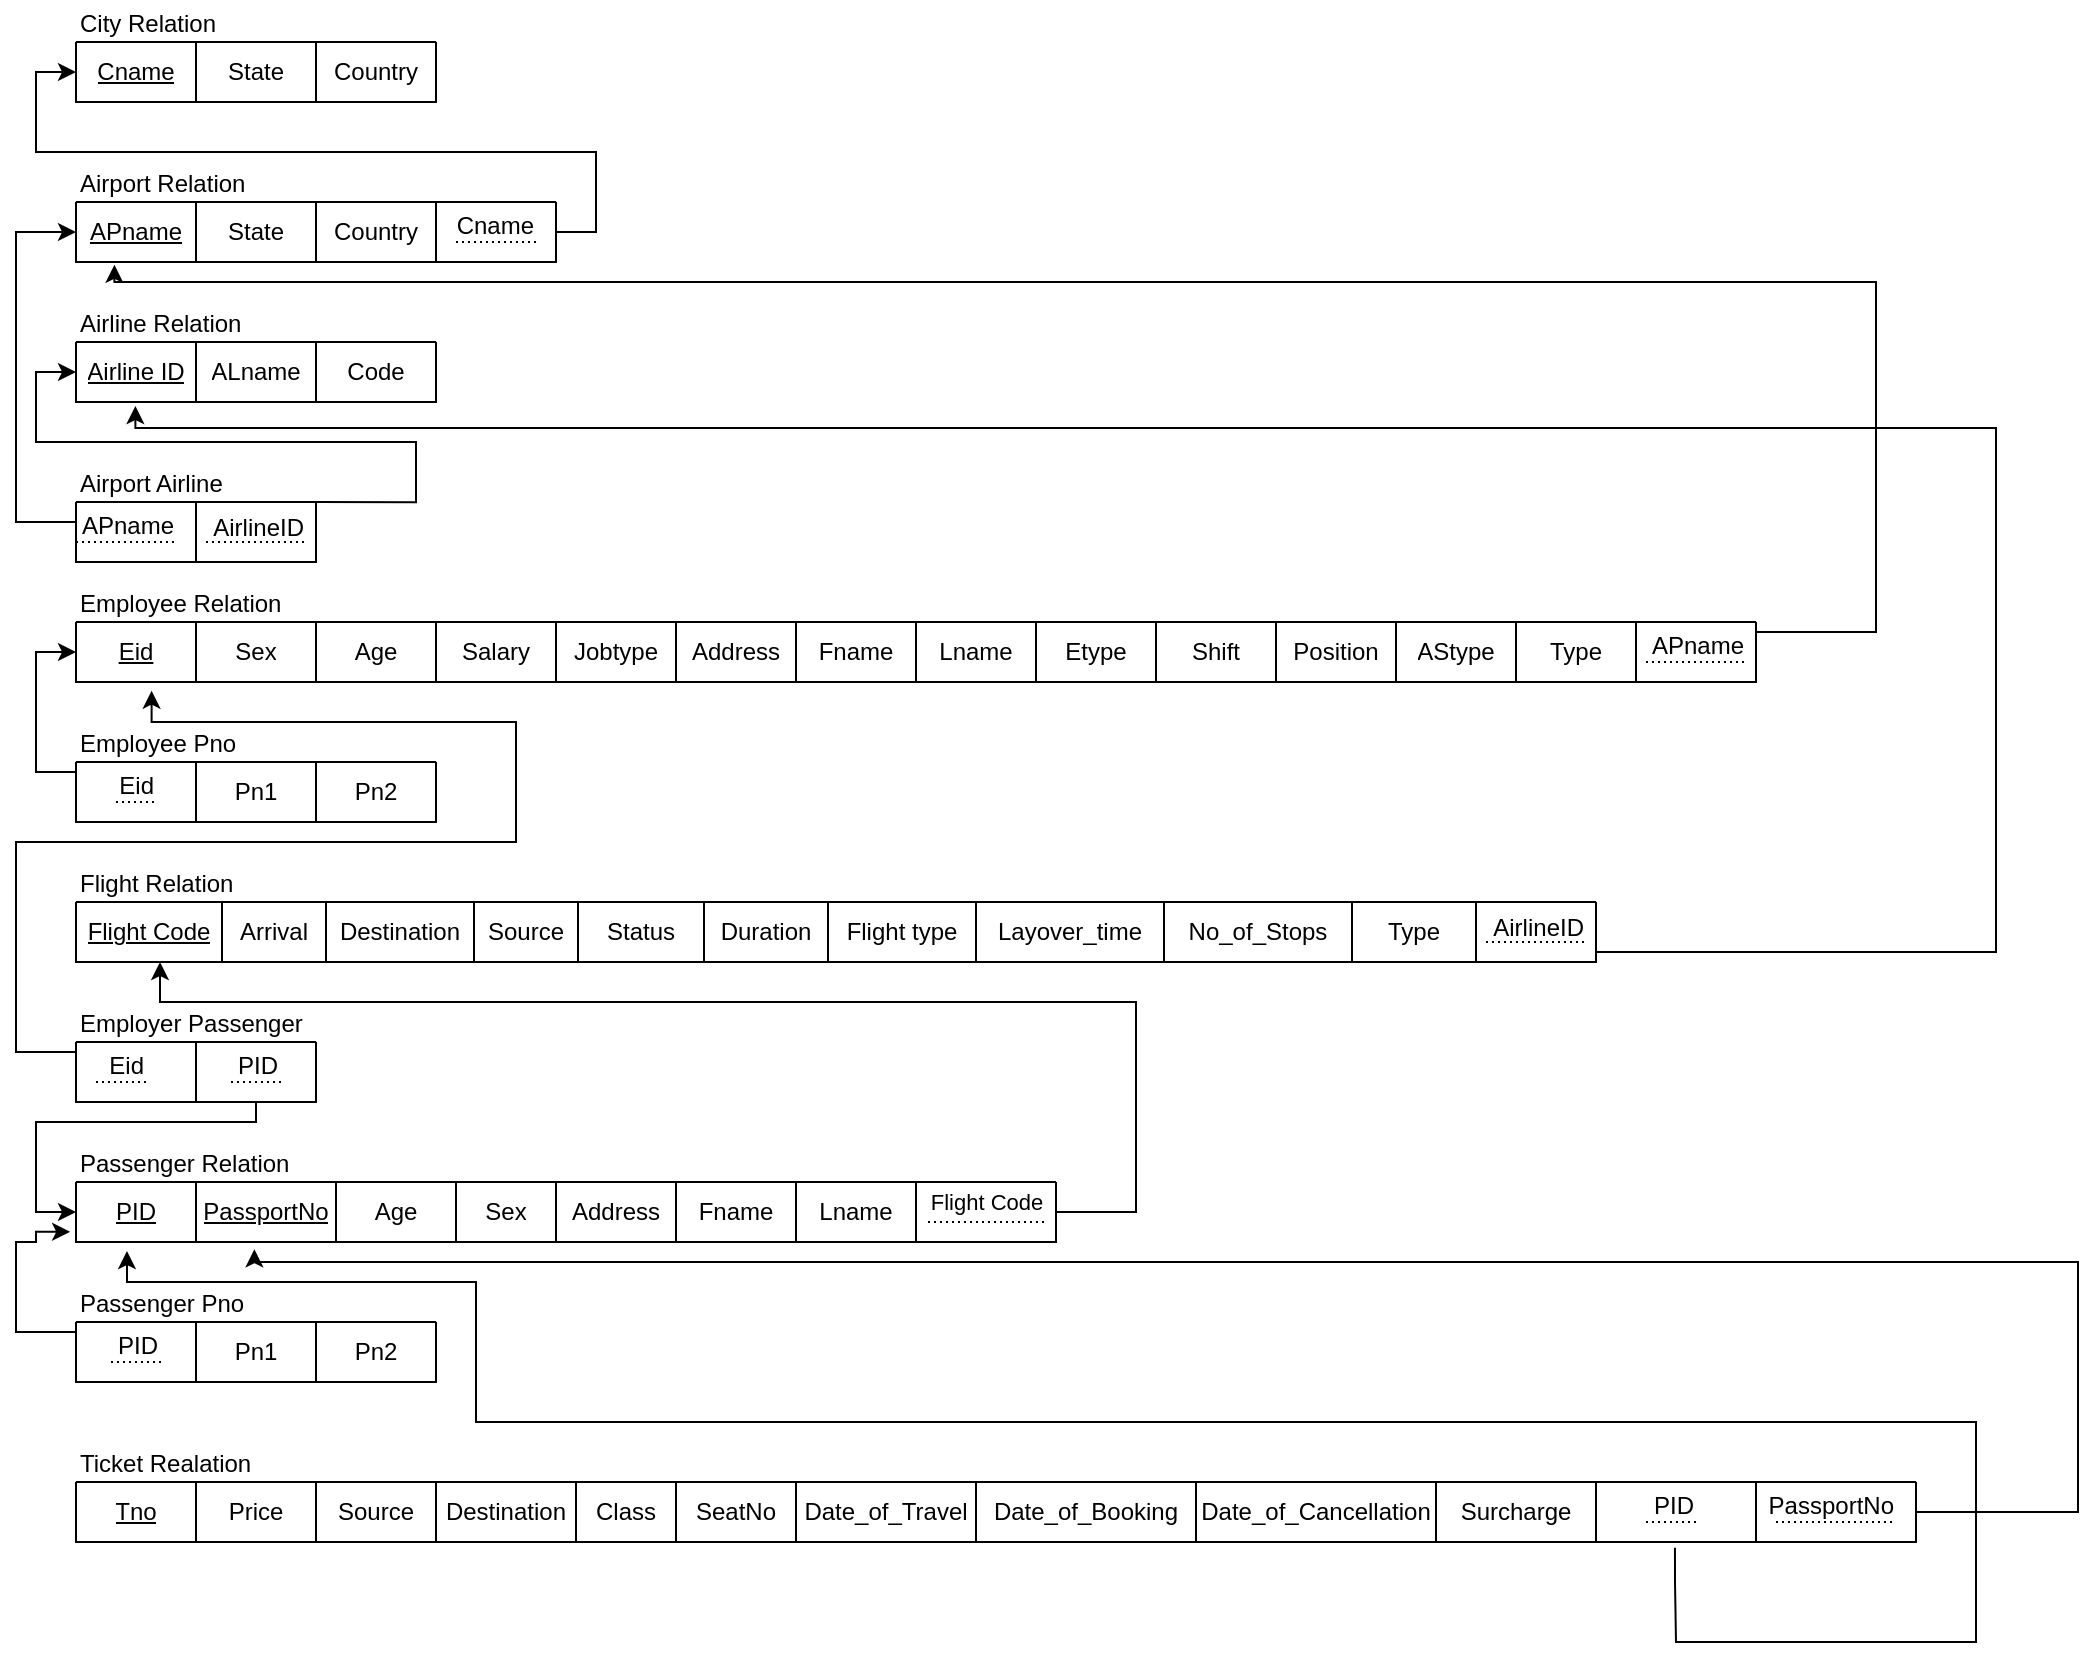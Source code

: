 <mxfile version="25.0.1">
  <diagram name="Page-1" id="RGT0UWQ2K8Zj7YAUgwGY">
    <mxGraphModel dx="696" dy="423" grid="1" gridSize="10" guides="1" tooltips="1" connect="1" arrows="1" fold="1" page="1" pageScale="1" pageWidth="1700" pageHeight="1100" math="0" shadow="0">
      <root>
        <mxCell id="0" />
        <mxCell id="1" parent="0" />
        <mxCell id="I8GjuqWo_tKD1h4LxUAl-1" value="City Relation" style="shape=table;startSize=20;container=1;collapsible=0;childLayout=tableLayout;align=left;strokeWidth=1;perimeterSpacing=0;arcSize=15;swimlaneHead=0;" vertex="1" parent="1">
          <mxGeometry x="40" y="40" width="180" height="50" as="geometry" />
        </mxCell>
        <mxCell id="I8GjuqWo_tKD1h4LxUAl-2" value="" style="shape=tableRow;horizontal=0;startSize=0;swimlaneHead=0;swimlaneBody=0;strokeColor=inherit;top=0;left=0;bottom=0;right=0;collapsible=0;dropTarget=0;fillColor=none;points=[[0,0.5],[1,0.5]];portConstraint=eastwest;" vertex="1" parent="I8GjuqWo_tKD1h4LxUAl-1">
          <mxGeometry y="20" width="180" height="30" as="geometry" />
        </mxCell>
        <mxCell id="I8GjuqWo_tKD1h4LxUAl-3" value="&lt;u&gt;Cname&lt;/u&gt;" style="shape=partialRectangle;html=1;whiteSpace=wrap;connectable=0;strokeColor=inherit;overflow=hidden;fillColor=none;top=0;left=0;bottom=0;right=0;pointerEvents=1;" vertex="1" parent="I8GjuqWo_tKD1h4LxUAl-2">
          <mxGeometry width="60" height="30" as="geometry">
            <mxRectangle width="60" height="30" as="alternateBounds" />
          </mxGeometry>
        </mxCell>
        <mxCell id="I8GjuqWo_tKD1h4LxUAl-4" value="State" style="shape=partialRectangle;html=1;whiteSpace=wrap;connectable=0;strokeColor=inherit;overflow=hidden;fillColor=none;top=0;left=0;bottom=0;right=0;pointerEvents=1;" vertex="1" parent="I8GjuqWo_tKD1h4LxUAl-2">
          <mxGeometry x="60" width="60" height="30" as="geometry">
            <mxRectangle width="60" height="30" as="alternateBounds" />
          </mxGeometry>
        </mxCell>
        <mxCell id="I8GjuqWo_tKD1h4LxUAl-5" value="Country" style="shape=partialRectangle;html=1;whiteSpace=wrap;connectable=0;strokeColor=inherit;overflow=hidden;fillColor=none;top=0;left=0;bottom=0;right=0;pointerEvents=1;" vertex="1" parent="I8GjuqWo_tKD1h4LxUAl-2">
          <mxGeometry x="120" width="60" height="30" as="geometry">
            <mxRectangle width="60" height="30" as="alternateBounds" />
          </mxGeometry>
        </mxCell>
        <mxCell id="I8GjuqWo_tKD1h4LxUAl-168" value="" style="edgeStyle=orthogonalEdgeStyle;rounded=0;orthogonalLoop=1;jettySize=auto;html=1;entryX=0;entryY=0.5;entryDx=0;entryDy=0;exitX=1;exitY=0.5;exitDx=0;exitDy=0;" edge="1" parent="1" source="I8GjuqWo_tKD1h4LxUAl-7" target="I8GjuqWo_tKD1h4LxUAl-2">
          <mxGeometry relative="1" as="geometry">
            <mxPoint x="360" y="145" as="targetPoint" />
          </mxGeometry>
        </mxCell>
        <mxCell id="I8GjuqWo_tKD1h4LxUAl-6" value="Airport Relation" style="shape=table;startSize=20;container=1;collapsible=0;childLayout=tableLayout;align=left;strokeWidth=1;perimeterSpacing=0;arcSize=15;swimlaneHead=0;" vertex="1" parent="1">
          <mxGeometry x="40" y="120" width="240" height="50" as="geometry" />
        </mxCell>
        <mxCell id="I8GjuqWo_tKD1h4LxUAl-7" value="" style="shape=tableRow;horizontal=0;startSize=0;swimlaneHead=0;swimlaneBody=0;strokeColor=inherit;top=0;left=0;bottom=0;right=0;collapsible=0;dropTarget=0;fillColor=none;points=[[0,0.5],[1,0.5]];portConstraint=eastwest;" vertex="1" parent="I8GjuqWo_tKD1h4LxUAl-6">
          <mxGeometry y="20" width="240" height="30" as="geometry" />
        </mxCell>
        <mxCell id="I8GjuqWo_tKD1h4LxUAl-8" value="&lt;u&gt;APname&lt;/u&gt;" style="shape=partialRectangle;html=1;whiteSpace=wrap;connectable=0;strokeColor=inherit;overflow=hidden;fillColor=none;top=0;left=0;bottom=0;right=0;pointerEvents=1;" vertex="1" parent="I8GjuqWo_tKD1h4LxUAl-7">
          <mxGeometry width="60" height="30" as="geometry">
            <mxRectangle width="60" height="30" as="alternateBounds" />
          </mxGeometry>
        </mxCell>
        <mxCell id="I8GjuqWo_tKD1h4LxUAl-9" value="State" style="shape=partialRectangle;html=1;whiteSpace=wrap;connectable=0;strokeColor=inherit;overflow=hidden;fillColor=none;top=0;left=0;bottom=0;right=0;pointerEvents=1;" vertex="1" parent="I8GjuqWo_tKD1h4LxUAl-7">
          <mxGeometry x="60" width="60" height="30" as="geometry">
            <mxRectangle width="60" height="30" as="alternateBounds" />
          </mxGeometry>
        </mxCell>
        <mxCell id="I8GjuqWo_tKD1h4LxUAl-10" value="Country" style="shape=partialRectangle;html=1;whiteSpace=wrap;connectable=0;strokeColor=inherit;overflow=hidden;fillColor=none;top=0;left=0;bottom=0;right=0;pointerEvents=1;" vertex="1" parent="I8GjuqWo_tKD1h4LxUAl-7">
          <mxGeometry x="120" width="60" height="30" as="geometry">
            <mxRectangle width="60" height="30" as="alternateBounds" />
          </mxGeometry>
        </mxCell>
        <mxCell id="I8GjuqWo_tKD1h4LxUAl-11" value="" style="shape=partialRectangle;html=1;whiteSpace=wrap;connectable=0;strokeColor=inherit;overflow=hidden;fillColor=none;top=0;left=0;bottom=0;right=0;pointerEvents=1;" vertex="1" parent="I8GjuqWo_tKD1h4LxUAl-7">
          <mxGeometry x="180" width="60" height="30" as="geometry">
            <mxRectangle width="60" height="30" as="alternateBounds" />
          </mxGeometry>
        </mxCell>
        <mxCell id="I8GjuqWo_tKD1h4LxUAl-21" value="Airline Relation" style="shape=table;startSize=20;container=1;collapsible=0;childLayout=tableLayout;align=left;strokeWidth=1;perimeterSpacing=0;arcSize=15;swimlaneHead=0;" vertex="1" parent="1">
          <mxGeometry x="40" y="190" width="180" height="50" as="geometry" />
        </mxCell>
        <mxCell id="I8GjuqWo_tKD1h4LxUAl-22" value="" style="shape=tableRow;horizontal=0;startSize=0;swimlaneHead=0;swimlaneBody=0;strokeColor=inherit;top=0;left=0;bottom=0;right=0;collapsible=0;dropTarget=0;fillColor=none;points=[[0,0.5],[1,0.5]];portConstraint=eastwest;" vertex="1" parent="I8GjuqWo_tKD1h4LxUAl-21">
          <mxGeometry y="20" width="180" height="30" as="geometry" />
        </mxCell>
        <mxCell id="I8GjuqWo_tKD1h4LxUAl-23" value="&lt;u&gt;Airline ID&lt;/u&gt;" style="shape=partialRectangle;html=1;whiteSpace=wrap;connectable=0;strokeColor=inherit;overflow=hidden;fillColor=none;top=0;left=0;bottom=0;right=0;pointerEvents=1;" vertex="1" parent="I8GjuqWo_tKD1h4LxUAl-22">
          <mxGeometry width="60" height="30" as="geometry">
            <mxRectangle width="60" height="30" as="alternateBounds" />
          </mxGeometry>
        </mxCell>
        <mxCell id="I8GjuqWo_tKD1h4LxUAl-24" value="ALname" style="shape=partialRectangle;html=1;whiteSpace=wrap;connectable=0;strokeColor=inherit;overflow=hidden;fillColor=none;top=0;left=0;bottom=0;right=0;pointerEvents=1;" vertex="1" parent="I8GjuqWo_tKD1h4LxUAl-22">
          <mxGeometry x="60" width="60" height="30" as="geometry">
            <mxRectangle width="60" height="30" as="alternateBounds" />
          </mxGeometry>
        </mxCell>
        <mxCell id="I8GjuqWo_tKD1h4LxUAl-25" value="Code" style="shape=partialRectangle;html=1;whiteSpace=wrap;connectable=0;strokeColor=inherit;overflow=hidden;fillColor=none;top=0;left=0;bottom=0;right=0;pointerEvents=1;" vertex="1" parent="I8GjuqWo_tKD1h4LxUAl-22">
          <mxGeometry x="120" width="60" height="30" as="geometry">
            <mxRectangle width="60" height="30" as="alternateBounds" />
          </mxGeometry>
        </mxCell>
        <mxCell id="I8GjuqWo_tKD1h4LxUAl-198" value="" style="edgeStyle=orthogonalEdgeStyle;rounded=0;orthogonalLoop=1;jettySize=auto;html=1;exitX=1;exitY=0.5;exitDx=0;exitDy=0;entryX=0.08;entryY=1.047;entryDx=0;entryDy=0;entryPerimeter=0;" edge="1" parent="1" source="I8GjuqWo_tKD1h4LxUAl-27" target="I8GjuqWo_tKD1h4LxUAl-7">
          <mxGeometry relative="1" as="geometry">
            <mxPoint x="60" y="180" as="targetPoint" />
            <Array as="points">
              <mxPoint x="880" y="355" />
              <mxPoint x="940" y="355" />
              <mxPoint x="940" y="180" />
              <mxPoint x="59" y="180" />
            </Array>
          </mxGeometry>
        </mxCell>
        <mxCell id="I8GjuqWo_tKD1h4LxUAl-26" value="Employee Relation" style="shape=table;startSize=20;container=1;collapsible=0;childLayout=tableLayout;align=left;strokeWidth=1;perimeterSpacing=0;arcSize=15;swimlaneHead=0;" vertex="1" parent="1">
          <mxGeometry x="40" y="330" width="840" height="50" as="geometry" />
        </mxCell>
        <mxCell id="I8GjuqWo_tKD1h4LxUAl-27" value="" style="shape=tableRow;horizontal=0;startSize=0;swimlaneHead=0;swimlaneBody=0;strokeColor=inherit;top=0;left=0;bottom=0;right=0;collapsible=0;dropTarget=0;fillColor=none;points=[[0,0.5],[1,0.5]];portConstraint=eastwest;" vertex="1" parent="I8GjuqWo_tKD1h4LxUAl-26">
          <mxGeometry y="20" width="840" height="30" as="geometry" />
        </mxCell>
        <mxCell id="I8GjuqWo_tKD1h4LxUAl-28" value="&lt;u&gt;Eid&lt;/u&gt;" style="shape=partialRectangle;html=1;whiteSpace=wrap;connectable=0;strokeColor=inherit;overflow=hidden;fillColor=none;top=0;left=0;bottom=0;right=0;pointerEvents=1;" vertex="1" parent="I8GjuqWo_tKD1h4LxUAl-27">
          <mxGeometry width="60" height="30" as="geometry">
            <mxRectangle width="60" height="30" as="alternateBounds" />
          </mxGeometry>
        </mxCell>
        <mxCell id="I8GjuqWo_tKD1h4LxUAl-29" value="Sex" style="shape=partialRectangle;html=1;whiteSpace=wrap;connectable=0;strokeColor=inherit;overflow=hidden;fillColor=none;top=0;left=0;bottom=0;right=0;pointerEvents=1;" vertex="1" parent="I8GjuqWo_tKD1h4LxUAl-27">
          <mxGeometry x="60" width="60" height="30" as="geometry">
            <mxRectangle width="60" height="30" as="alternateBounds" />
          </mxGeometry>
        </mxCell>
        <mxCell id="I8GjuqWo_tKD1h4LxUAl-30" value="Age" style="shape=partialRectangle;html=1;whiteSpace=wrap;connectable=0;strokeColor=inherit;overflow=hidden;fillColor=none;top=0;left=0;bottom=0;right=0;pointerEvents=1;" vertex="1" parent="I8GjuqWo_tKD1h4LxUAl-27">
          <mxGeometry x="120" width="60" height="30" as="geometry">
            <mxRectangle width="60" height="30" as="alternateBounds" />
          </mxGeometry>
        </mxCell>
        <mxCell id="I8GjuqWo_tKD1h4LxUAl-31" value="Salary" style="shape=partialRectangle;html=1;whiteSpace=wrap;connectable=0;strokeColor=inherit;overflow=hidden;fillColor=none;top=0;left=0;bottom=0;right=0;pointerEvents=1;" vertex="1" parent="I8GjuqWo_tKD1h4LxUAl-27">
          <mxGeometry x="180" width="60" height="30" as="geometry">
            <mxRectangle width="60" height="30" as="alternateBounds" />
          </mxGeometry>
        </mxCell>
        <mxCell id="I8GjuqWo_tKD1h4LxUAl-32" value="Jobtype" style="shape=partialRectangle;html=1;whiteSpace=wrap;connectable=0;strokeColor=inherit;overflow=hidden;fillColor=none;top=0;left=0;bottom=0;right=0;pointerEvents=1;" vertex="1" parent="I8GjuqWo_tKD1h4LxUAl-27">
          <mxGeometry x="240" width="60" height="30" as="geometry">
            <mxRectangle width="60" height="30" as="alternateBounds" />
          </mxGeometry>
        </mxCell>
        <mxCell id="I8GjuqWo_tKD1h4LxUAl-33" value="Address" style="shape=partialRectangle;html=1;whiteSpace=wrap;connectable=0;strokeColor=inherit;overflow=hidden;fillColor=none;top=0;left=0;bottom=0;right=0;pointerEvents=1;" vertex="1" parent="I8GjuqWo_tKD1h4LxUAl-27">
          <mxGeometry x="300" width="60" height="30" as="geometry">
            <mxRectangle width="60" height="30" as="alternateBounds" />
          </mxGeometry>
        </mxCell>
        <mxCell id="I8GjuqWo_tKD1h4LxUAl-34" value="Fname" style="shape=partialRectangle;html=1;whiteSpace=wrap;connectable=0;strokeColor=inherit;overflow=hidden;fillColor=none;top=0;left=0;bottom=0;right=0;pointerEvents=1;" vertex="1" parent="I8GjuqWo_tKD1h4LxUAl-27">
          <mxGeometry x="360" width="60" height="30" as="geometry">
            <mxRectangle width="60" height="30" as="alternateBounds" />
          </mxGeometry>
        </mxCell>
        <mxCell id="I8GjuqWo_tKD1h4LxUAl-35" value="Lname" style="shape=partialRectangle;html=1;whiteSpace=wrap;connectable=0;strokeColor=inherit;overflow=hidden;fillColor=none;top=0;left=0;bottom=0;right=0;pointerEvents=1;" vertex="1" parent="I8GjuqWo_tKD1h4LxUAl-27">
          <mxGeometry x="420" width="60" height="30" as="geometry">
            <mxRectangle width="60" height="30" as="alternateBounds" />
          </mxGeometry>
        </mxCell>
        <mxCell id="I8GjuqWo_tKD1h4LxUAl-36" value="Etype" style="shape=partialRectangle;html=1;whiteSpace=wrap;connectable=0;strokeColor=inherit;overflow=hidden;fillColor=none;top=0;left=0;bottom=0;right=0;pointerEvents=1;" vertex="1" parent="I8GjuqWo_tKD1h4LxUAl-27">
          <mxGeometry x="480" width="60" height="30" as="geometry">
            <mxRectangle width="60" height="30" as="alternateBounds" />
          </mxGeometry>
        </mxCell>
        <mxCell id="I8GjuqWo_tKD1h4LxUAl-37" value="Shift" style="shape=partialRectangle;html=1;whiteSpace=wrap;connectable=0;strokeColor=inherit;overflow=hidden;fillColor=none;top=0;left=0;bottom=0;right=0;pointerEvents=1;" vertex="1" parent="I8GjuqWo_tKD1h4LxUAl-27">
          <mxGeometry x="540" width="60" height="30" as="geometry">
            <mxRectangle width="60" height="30" as="alternateBounds" />
          </mxGeometry>
        </mxCell>
        <mxCell id="I8GjuqWo_tKD1h4LxUAl-38" value="Position" style="shape=partialRectangle;html=1;whiteSpace=wrap;connectable=0;strokeColor=inherit;overflow=hidden;fillColor=none;top=0;left=0;bottom=0;right=0;pointerEvents=1;" vertex="1" parent="I8GjuqWo_tKD1h4LxUAl-27">
          <mxGeometry x="600" width="60" height="30" as="geometry">
            <mxRectangle width="60" height="30" as="alternateBounds" />
          </mxGeometry>
        </mxCell>
        <mxCell id="I8GjuqWo_tKD1h4LxUAl-39" value="AStype" style="shape=partialRectangle;html=1;whiteSpace=wrap;connectable=0;strokeColor=inherit;overflow=hidden;fillColor=none;top=0;left=0;bottom=0;right=0;pointerEvents=1;" vertex="1" parent="I8GjuqWo_tKD1h4LxUAl-27">
          <mxGeometry x="660" width="60" height="30" as="geometry">
            <mxRectangle width="60" height="30" as="alternateBounds" />
          </mxGeometry>
        </mxCell>
        <mxCell id="I8GjuqWo_tKD1h4LxUAl-40" value="Type" style="shape=partialRectangle;html=1;whiteSpace=wrap;connectable=0;strokeColor=inherit;overflow=hidden;fillColor=none;top=0;left=0;bottom=0;right=0;pointerEvents=1;" vertex="1" parent="I8GjuqWo_tKD1h4LxUAl-27">
          <mxGeometry x="720" width="60" height="30" as="geometry">
            <mxRectangle width="60" height="30" as="alternateBounds" />
          </mxGeometry>
        </mxCell>
        <mxCell id="I8GjuqWo_tKD1h4LxUAl-41" value="" style="shape=partialRectangle;html=1;whiteSpace=wrap;connectable=0;strokeColor=inherit;overflow=hidden;fillColor=none;top=0;left=0;bottom=0;right=0;pointerEvents=1;" vertex="1" parent="I8GjuqWo_tKD1h4LxUAl-27">
          <mxGeometry x="780" width="60" height="30" as="geometry">
            <mxRectangle width="60" height="30" as="alternateBounds" />
          </mxGeometry>
        </mxCell>
        <mxCell id="I8GjuqWo_tKD1h4LxUAl-212" value="" style="edgeStyle=orthogonalEdgeStyle;rounded=0;orthogonalLoop=1;jettySize=auto;html=1;entryX=0;entryY=0.5;entryDx=0;entryDy=0;" edge="1" parent="1" source="I8GjuqWo_tKD1h4LxUAl-42" target="I8GjuqWo_tKD1h4LxUAl-27">
          <mxGeometry relative="1" as="geometry">
            <mxPoint x="-40" y="425" as="targetPoint" />
            <Array as="points">
              <mxPoint x="20" y="425" />
              <mxPoint x="20" y="365" />
            </Array>
          </mxGeometry>
        </mxCell>
        <mxCell id="I8GjuqWo_tKD1h4LxUAl-42" value="Employee Pno" style="shape=table;startSize=20;container=1;collapsible=0;childLayout=tableLayout;align=left;strokeWidth=1;perimeterSpacing=0;arcSize=15;swimlaneHead=0;" vertex="1" parent="1">
          <mxGeometry x="40" y="400" width="180" height="50" as="geometry" />
        </mxCell>
        <mxCell id="I8GjuqWo_tKD1h4LxUAl-43" value="" style="shape=tableRow;horizontal=0;startSize=0;swimlaneHead=0;swimlaneBody=0;strokeColor=inherit;top=0;left=0;bottom=0;right=0;collapsible=0;dropTarget=0;fillColor=none;points=[[0,0.5],[1,0.5]];portConstraint=eastwest;" vertex="1" parent="I8GjuqWo_tKD1h4LxUAl-42">
          <mxGeometry y="20" width="180" height="30" as="geometry" />
        </mxCell>
        <mxCell id="I8GjuqWo_tKD1h4LxUAl-44" value="" style="shape=partialRectangle;html=1;whiteSpace=wrap;connectable=0;strokeColor=inherit;overflow=hidden;fillColor=none;top=0;left=0;bottom=0;right=0;pointerEvents=1;" vertex="1" parent="I8GjuqWo_tKD1h4LxUAl-43">
          <mxGeometry width="60" height="30" as="geometry">
            <mxRectangle width="60" height="30" as="alternateBounds" />
          </mxGeometry>
        </mxCell>
        <mxCell id="I8GjuqWo_tKD1h4LxUAl-45" value="Pn1" style="shape=partialRectangle;html=1;whiteSpace=wrap;connectable=0;strokeColor=inherit;overflow=hidden;fillColor=none;top=0;left=0;bottom=0;right=0;pointerEvents=1;" vertex="1" parent="I8GjuqWo_tKD1h4LxUAl-43">
          <mxGeometry x="60" width="60" height="30" as="geometry">
            <mxRectangle width="60" height="30" as="alternateBounds" />
          </mxGeometry>
        </mxCell>
        <mxCell id="I8GjuqWo_tKD1h4LxUAl-46" value="Pn2" style="shape=partialRectangle;html=1;whiteSpace=wrap;connectable=0;strokeColor=inherit;overflow=hidden;fillColor=none;top=0;left=0;bottom=0;right=0;pointerEvents=1;" vertex="1" parent="I8GjuqWo_tKD1h4LxUAl-43">
          <mxGeometry x="120" width="60" height="30" as="geometry">
            <mxRectangle width="60" height="30" as="alternateBounds" />
          </mxGeometry>
        </mxCell>
        <mxCell id="I8GjuqWo_tKD1h4LxUAl-226" value="" style="edgeStyle=orthogonalEdgeStyle;rounded=0;orthogonalLoop=1;jettySize=auto;html=1;exitX=1;exitY=0.5;exitDx=0;exitDy=0;entryX=0.165;entryY=1.067;entryDx=0;entryDy=0;entryPerimeter=0;" edge="1" parent="1" target="I8GjuqWo_tKD1h4LxUAl-22">
          <mxGeometry relative="1" as="geometry">
            <mxPoint x="800.0" y="515" as="sourcePoint" />
            <mxPoint x="69" y="250" as="targetPoint" />
            <Array as="points">
              <mxPoint x="1000" y="515" />
              <mxPoint x="1000" y="253" />
              <mxPoint x="70" y="253" />
            </Array>
          </mxGeometry>
        </mxCell>
        <mxCell id="I8GjuqWo_tKD1h4LxUAl-47" value="Flight Relation" style="shape=table;startSize=20;container=1;collapsible=0;childLayout=tableLayout;align=left;strokeWidth=1;perimeterSpacing=0;arcSize=15;swimlaneHead=0;" vertex="1" parent="1">
          <mxGeometry x="40" y="470" width="760" height="50" as="geometry" />
        </mxCell>
        <mxCell id="I8GjuqWo_tKD1h4LxUAl-48" value="" style="shape=tableRow;horizontal=0;startSize=0;swimlaneHead=0;swimlaneBody=0;strokeColor=inherit;top=0;left=0;bottom=0;right=0;collapsible=0;dropTarget=0;fillColor=none;points=[[0,0.5],[1,0.5]];portConstraint=eastwest;" vertex="1" parent="I8GjuqWo_tKD1h4LxUAl-47">
          <mxGeometry y="20" width="760" height="30" as="geometry" />
        </mxCell>
        <mxCell id="I8GjuqWo_tKD1h4LxUAl-49" value="&lt;u&gt;Flight Code&lt;/u&gt;" style="shape=partialRectangle;html=1;whiteSpace=wrap;connectable=0;strokeColor=inherit;overflow=hidden;fillColor=none;top=0;left=0;bottom=0;right=0;pointerEvents=1;" vertex="1" parent="I8GjuqWo_tKD1h4LxUAl-48">
          <mxGeometry width="73" height="30" as="geometry">
            <mxRectangle width="73" height="30" as="alternateBounds" />
          </mxGeometry>
        </mxCell>
        <mxCell id="I8GjuqWo_tKD1h4LxUAl-50" value="Arrival" style="shape=partialRectangle;html=1;whiteSpace=wrap;connectable=0;strokeColor=inherit;overflow=hidden;fillColor=none;top=0;left=0;bottom=0;right=0;pointerEvents=1;" vertex="1" parent="I8GjuqWo_tKD1h4LxUAl-48">
          <mxGeometry x="73" width="52" height="30" as="geometry">
            <mxRectangle width="52" height="30" as="alternateBounds" />
          </mxGeometry>
        </mxCell>
        <mxCell id="I8GjuqWo_tKD1h4LxUAl-51" value="Destination" style="shape=partialRectangle;html=1;whiteSpace=wrap;connectable=0;strokeColor=inherit;overflow=hidden;fillColor=none;top=0;left=0;bottom=0;right=0;pointerEvents=1;" vertex="1" parent="I8GjuqWo_tKD1h4LxUAl-48">
          <mxGeometry x="125" width="74" height="30" as="geometry">
            <mxRectangle width="74" height="30" as="alternateBounds" />
          </mxGeometry>
        </mxCell>
        <mxCell id="I8GjuqWo_tKD1h4LxUAl-52" value="Source" style="shape=partialRectangle;html=1;whiteSpace=wrap;connectable=0;strokeColor=inherit;overflow=hidden;fillColor=none;top=0;left=0;bottom=0;right=0;pointerEvents=1;" vertex="1" parent="I8GjuqWo_tKD1h4LxUAl-48">
          <mxGeometry x="199" width="52" height="30" as="geometry">
            <mxRectangle width="52" height="30" as="alternateBounds" />
          </mxGeometry>
        </mxCell>
        <mxCell id="I8GjuqWo_tKD1h4LxUAl-53" value="Status" style="shape=partialRectangle;html=1;whiteSpace=wrap;connectable=0;strokeColor=inherit;overflow=hidden;fillColor=none;top=0;left=0;bottom=0;right=0;pointerEvents=1;" vertex="1" parent="I8GjuqWo_tKD1h4LxUAl-48">
          <mxGeometry x="251" width="63" height="30" as="geometry">
            <mxRectangle width="63" height="30" as="alternateBounds" />
          </mxGeometry>
        </mxCell>
        <mxCell id="I8GjuqWo_tKD1h4LxUAl-54" value="Duration" style="shape=partialRectangle;html=1;whiteSpace=wrap;connectable=0;strokeColor=inherit;overflow=hidden;fillColor=none;top=0;left=0;bottom=0;right=0;pointerEvents=1;" vertex="1" parent="I8GjuqWo_tKD1h4LxUAl-48">
          <mxGeometry x="314" width="62" height="30" as="geometry">
            <mxRectangle width="62" height="30" as="alternateBounds" />
          </mxGeometry>
        </mxCell>
        <mxCell id="I8GjuqWo_tKD1h4LxUAl-55" value="Flight type" style="shape=partialRectangle;html=1;whiteSpace=wrap;connectable=0;strokeColor=inherit;overflow=hidden;fillColor=none;top=0;left=0;bottom=0;right=0;pointerEvents=1;" vertex="1" parent="I8GjuqWo_tKD1h4LxUAl-48">
          <mxGeometry x="376" width="74" height="30" as="geometry">
            <mxRectangle width="74" height="30" as="alternateBounds" />
          </mxGeometry>
        </mxCell>
        <mxCell id="I8GjuqWo_tKD1h4LxUAl-56" value="Layover_time" style="shape=partialRectangle;html=1;whiteSpace=wrap;connectable=0;strokeColor=inherit;overflow=hidden;fillColor=none;top=0;left=0;bottom=0;right=0;pointerEvents=1;" vertex="1" parent="I8GjuqWo_tKD1h4LxUAl-48">
          <mxGeometry x="450" width="94" height="30" as="geometry">
            <mxRectangle width="94" height="30" as="alternateBounds" />
          </mxGeometry>
        </mxCell>
        <mxCell id="I8GjuqWo_tKD1h4LxUAl-57" value="No_of_Stops" style="shape=partialRectangle;html=1;whiteSpace=wrap;connectable=0;strokeColor=inherit;overflow=hidden;fillColor=none;top=0;left=0;bottom=0;right=0;pointerEvents=1;" vertex="1" parent="I8GjuqWo_tKD1h4LxUAl-48">
          <mxGeometry x="544" width="94" height="30" as="geometry">
            <mxRectangle width="94" height="30" as="alternateBounds" />
          </mxGeometry>
        </mxCell>
        <mxCell id="I8GjuqWo_tKD1h4LxUAl-58" value="Type" style="shape=partialRectangle;html=1;whiteSpace=wrap;connectable=0;strokeColor=inherit;overflow=hidden;fillColor=none;top=0;left=0;bottom=0;right=0;pointerEvents=1;" vertex="1" parent="I8GjuqWo_tKD1h4LxUAl-48">
          <mxGeometry x="638" width="62" height="30" as="geometry">
            <mxRectangle width="62" height="30" as="alternateBounds" />
          </mxGeometry>
        </mxCell>
        <mxCell id="I8GjuqWo_tKD1h4LxUAl-59" value="" style="shape=partialRectangle;html=1;whiteSpace=wrap;connectable=0;strokeColor=inherit;overflow=hidden;fillColor=none;top=0;left=0;bottom=0;right=0;pointerEvents=1;" vertex="1" parent="I8GjuqWo_tKD1h4LxUAl-48">
          <mxGeometry x="700" width="60" height="30" as="geometry">
            <mxRectangle width="60" height="30" as="alternateBounds" />
          </mxGeometry>
        </mxCell>
        <mxCell id="I8GjuqWo_tKD1h4LxUAl-252" value="" style="edgeStyle=orthogonalEdgeStyle;rounded=0;orthogonalLoop=1;jettySize=auto;html=1;entryX=0;entryY=0.5;entryDx=0;entryDy=0;" edge="1" parent="1" source="I8GjuqWo_tKD1h4LxUAl-66" target="I8GjuqWo_tKD1h4LxUAl-71">
          <mxGeometry relative="1" as="geometry">
            <mxPoint x="240" y="565" as="targetPoint" />
            <Array as="points">
              <mxPoint x="130" y="600" />
              <mxPoint x="20" y="600" />
              <mxPoint x="20" y="645" />
            </Array>
          </mxGeometry>
        </mxCell>
        <mxCell id="I8GjuqWo_tKD1h4LxUAl-262" value="" style="edgeStyle=orthogonalEdgeStyle;rounded=0;orthogonalLoop=1;jettySize=auto;html=1;entryX=0.045;entryY=1.145;entryDx=0;entryDy=0;entryPerimeter=0;" edge="1" parent="1" source="I8GjuqWo_tKD1h4LxUAl-66" target="I8GjuqWo_tKD1h4LxUAl-27">
          <mxGeometry relative="1" as="geometry">
            <mxPoint x="440" y="450" as="targetPoint" />
            <Array as="points">
              <mxPoint x="10" y="565" />
              <mxPoint x="10" y="460" />
              <mxPoint x="260" y="460" />
              <mxPoint x="260" y="400" />
              <mxPoint x="78" y="400" />
            </Array>
          </mxGeometry>
        </mxCell>
        <mxCell id="I8GjuqWo_tKD1h4LxUAl-66" value="Employer Passenger" style="shape=table;startSize=20;container=1;collapsible=0;childLayout=tableLayout;align=left;strokeWidth=1;perimeterSpacing=0;arcSize=15;swimlaneHead=0;" vertex="1" parent="1">
          <mxGeometry x="40" y="540" width="120" height="50" as="geometry" />
        </mxCell>
        <mxCell id="I8GjuqWo_tKD1h4LxUAl-67" value="" style="shape=tableRow;horizontal=0;startSize=0;swimlaneHead=0;swimlaneBody=0;strokeColor=inherit;top=0;left=0;bottom=0;right=0;collapsible=0;dropTarget=0;fillColor=none;points=[[0,0.5],[1,0.5]];portConstraint=eastwest;" vertex="1" parent="I8GjuqWo_tKD1h4LxUAl-66">
          <mxGeometry y="20" width="120" height="30" as="geometry" />
        </mxCell>
        <mxCell id="I8GjuqWo_tKD1h4LxUAl-68" value="" style="shape=partialRectangle;html=1;whiteSpace=wrap;connectable=0;strokeColor=inherit;overflow=hidden;fillColor=none;top=0;left=0;bottom=0;right=0;pointerEvents=1;" vertex="1" parent="I8GjuqWo_tKD1h4LxUAl-67">
          <mxGeometry width="60" height="30" as="geometry">
            <mxRectangle width="60" height="30" as="alternateBounds" />
          </mxGeometry>
        </mxCell>
        <mxCell id="I8GjuqWo_tKD1h4LxUAl-69" value="" style="shape=partialRectangle;html=1;whiteSpace=wrap;connectable=0;strokeColor=inherit;overflow=hidden;fillColor=none;top=0;left=0;bottom=0;right=0;pointerEvents=1;" vertex="1" parent="I8GjuqWo_tKD1h4LxUAl-67">
          <mxGeometry x="60" width="60" height="30" as="geometry">
            <mxRectangle width="60" height="30" as="alternateBounds" />
          </mxGeometry>
        </mxCell>
        <mxCell id="I8GjuqWo_tKD1h4LxUAl-282" value="" style="edgeStyle=orthogonalEdgeStyle;rounded=0;orthogonalLoop=1;jettySize=auto;html=1;exitX=1;exitY=0.5;exitDx=0;exitDy=0;" edge="1" parent="1" source="I8GjuqWo_tKD1h4LxUAl-71">
          <mxGeometry relative="1" as="geometry">
            <mxPoint x="82" y="520" as="targetPoint" />
            <Array as="points">
              <mxPoint x="570" y="645" />
              <mxPoint x="570" y="540" />
              <mxPoint x="82" y="540" />
            </Array>
          </mxGeometry>
        </mxCell>
        <mxCell id="I8GjuqWo_tKD1h4LxUAl-70" value="Passenger Relation" style="shape=table;startSize=20;container=1;collapsible=0;childLayout=tableLayout;align=left;strokeWidth=1;perimeterSpacing=0;arcSize=15;swimlaneHead=0;" vertex="1" parent="1">
          <mxGeometry x="40" y="610" width="490" height="50" as="geometry" />
        </mxCell>
        <mxCell id="I8GjuqWo_tKD1h4LxUAl-71" value="" style="shape=tableRow;horizontal=0;startSize=0;swimlaneHead=0;swimlaneBody=0;strokeColor=inherit;top=0;left=0;bottom=0;right=0;collapsible=0;dropTarget=0;fillColor=none;points=[[0,0.5],[1,0.5]];portConstraint=eastwest;" vertex="1" parent="I8GjuqWo_tKD1h4LxUAl-70">
          <mxGeometry y="20" width="490" height="30" as="geometry" />
        </mxCell>
        <mxCell id="I8GjuqWo_tKD1h4LxUAl-72" value="&lt;u&gt;PID&lt;/u&gt;" style="shape=partialRectangle;html=1;whiteSpace=wrap;connectable=0;strokeColor=inherit;overflow=hidden;fillColor=none;top=0;left=0;bottom=0;right=0;pointerEvents=1;" vertex="1" parent="I8GjuqWo_tKD1h4LxUAl-71">
          <mxGeometry width="60" height="30" as="geometry">
            <mxRectangle width="60" height="30" as="alternateBounds" />
          </mxGeometry>
        </mxCell>
        <mxCell id="I8GjuqWo_tKD1h4LxUAl-73" value="&lt;u&gt;PassportNo&lt;/u&gt;" style="shape=partialRectangle;html=1;whiteSpace=wrap;connectable=0;strokeColor=inherit;overflow=hidden;fillColor=none;top=0;left=0;bottom=0;right=0;pointerEvents=1;" vertex="1" parent="I8GjuqWo_tKD1h4LxUAl-71">
          <mxGeometry x="60" width="70" height="30" as="geometry">
            <mxRectangle width="70" height="30" as="alternateBounds" />
          </mxGeometry>
        </mxCell>
        <mxCell id="I8GjuqWo_tKD1h4LxUAl-74" value="Age" style="shape=partialRectangle;html=1;whiteSpace=wrap;connectable=0;strokeColor=inherit;overflow=hidden;fillColor=none;top=0;left=0;bottom=0;right=0;pointerEvents=1;" vertex="1" parent="I8GjuqWo_tKD1h4LxUAl-71">
          <mxGeometry x="130" width="60" height="30" as="geometry">
            <mxRectangle width="60" height="30" as="alternateBounds" />
          </mxGeometry>
        </mxCell>
        <mxCell id="I8GjuqWo_tKD1h4LxUAl-75" value="Sex" style="shape=partialRectangle;html=1;whiteSpace=wrap;connectable=0;strokeColor=inherit;overflow=hidden;fillColor=none;top=0;left=0;bottom=0;right=0;pointerEvents=1;" vertex="1" parent="I8GjuqWo_tKD1h4LxUAl-71">
          <mxGeometry x="190" width="50" height="30" as="geometry">
            <mxRectangle width="50" height="30" as="alternateBounds" />
          </mxGeometry>
        </mxCell>
        <mxCell id="I8GjuqWo_tKD1h4LxUAl-76" value="Address" style="shape=partialRectangle;html=1;whiteSpace=wrap;connectable=0;strokeColor=inherit;overflow=hidden;fillColor=none;top=0;left=0;bottom=0;right=0;pointerEvents=1;" vertex="1" parent="I8GjuqWo_tKD1h4LxUAl-71">
          <mxGeometry x="240" width="60" height="30" as="geometry">
            <mxRectangle width="60" height="30" as="alternateBounds" />
          </mxGeometry>
        </mxCell>
        <mxCell id="I8GjuqWo_tKD1h4LxUAl-77" value="Fname" style="shape=partialRectangle;html=1;whiteSpace=wrap;connectable=0;strokeColor=inherit;overflow=hidden;fillColor=none;top=0;left=0;bottom=0;right=0;pointerEvents=1;" vertex="1" parent="I8GjuqWo_tKD1h4LxUAl-71">
          <mxGeometry x="300" width="60" height="30" as="geometry">
            <mxRectangle width="60" height="30" as="alternateBounds" />
          </mxGeometry>
        </mxCell>
        <mxCell id="I8GjuqWo_tKD1h4LxUAl-78" value="Lname" style="shape=partialRectangle;html=1;whiteSpace=wrap;connectable=0;strokeColor=inherit;overflow=hidden;fillColor=none;top=0;left=0;bottom=0;right=0;pointerEvents=1;" vertex="1" parent="I8GjuqWo_tKD1h4LxUAl-71">
          <mxGeometry x="360" width="60" height="30" as="geometry">
            <mxRectangle width="60" height="30" as="alternateBounds" />
          </mxGeometry>
        </mxCell>
        <mxCell id="I8GjuqWo_tKD1h4LxUAl-79" style="shape=partialRectangle;html=1;whiteSpace=wrap;connectable=0;strokeColor=inherit;overflow=hidden;fillColor=none;top=0;left=0;bottom=0;right=0;pointerEvents=1;" vertex="1" parent="I8GjuqWo_tKD1h4LxUAl-71">
          <mxGeometry x="420" width="70" height="30" as="geometry">
            <mxRectangle width="70" height="30" as="alternateBounds" />
          </mxGeometry>
        </mxCell>
        <mxCell id="I8GjuqWo_tKD1h4LxUAl-247" value="" style="edgeStyle=orthogonalEdgeStyle;rounded=0;orthogonalLoop=1;jettySize=auto;html=1;entryX=-0.006;entryY=0.831;entryDx=0;entryDy=0;entryPerimeter=0;" edge="1" parent="1" source="I8GjuqWo_tKD1h4LxUAl-80" target="I8GjuqWo_tKD1h4LxUAl-71">
          <mxGeometry relative="1" as="geometry">
            <mxPoint x="-40" y="705" as="targetPoint" />
            <Array as="points">
              <mxPoint x="10" y="705" />
              <mxPoint x="10" y="660" />
              <mxPoint x="20" y="660" />
              <mxPoint x="20" y="655" />
            </Array>
          </mxGeometry>
        </mxCell>
        <mxCell id="I8GjuqWo_tKD1h4LxUAl-80" value="Passenger Pno" style="shape=table;startSize=20;container=1;collapsible=0;childLayout=tableLayout;align=left;strokeWidth=1;perimeterSpacing=0;arcSize=15;swimlaneHead=0;" vertex="1" parent="1">
          <mxGeometry x="40" y="680" width="180" height="50" as="geometry" />
        </mxCell>
        <mxCell id="I8GjuqWo_tKD1h4LxUAl-81" value="" style="shape=tableRow;horizontal=0;startSize=0;swimlaneHead=0;swimlaneBody=0;strokeColor=inherit;top=0;left=0;bottom=0;right=0;collapsible=0;dropTarget=0;fillColor=none;points=[[0,0.5],[1,0.5]];portConstraint=eastwest;" vertex="1" parent="I8GjuqWo_tKD1h4LxUAl-80">
          <mxGeometry y="20" width="180" height="30" as="geometry" />
        </mxCell>
        <mxCell id="I8GjuqWo_tKD1h4LxUAl-82" value="" style="shape=partialRectangle;html=1;whiteSpace=wrap;connectable=0;strokeColor=inherit;overflow=hidden;fillColor=none;top=0;left=0;bottom=0;right=0;pointerEvents=1;" vertex="1" parent="I8GjuqWo_tKD1h4LxUAl-81">
          <mxGeometry width="60" height="30" as="geometry">
            <mxRectangle width="60" height="30" as="alternateBounds" />
          </mxGeometry>
        </mxCell>
        <mxCell id="I8GjuqWo_tKD1h4LxUAl-83" value="Pn1" style="shape=partialRectangle;html=1;whiteSpace=wrap;connectable=0;strokeColor=inherit;overflow=hidden;fillColor=none;top=0;left=0;bottom=0;right=0;pointerEvents=1;" vertex="1" parent="I8GjuqWo_tKD1h4LxUAl-81">
          <mxGeometry x="60" width="60" height="30" as="geometry">
            <mxRectangle width="60" height="30" as="alternateBounds" />
          </mxGeometry>
        </mxCell>
        <mxCell id="I8GjuqWo_tKD1h4LxUAl-84" value="Pn2" style="shape=partialRectangle;html=1;whiteSpace=wrap;connectable=0;strokeColor=inherit;overflow=hidden;fillColor=none;top=0;left=0;bottom=0;right=0;pointerEvents=1;" vertex="1" parent="I8GjuqWo_tKD1h4LxUAl-81">
          <mxGeometry x="120" width="60" height="30" as="geometry">
            <mxRectangle width="60" height="30" as="alternateBounds" />
          </mxGeometry>
        </mxCell>
        <mxCell id="I8GjuqWo_tKD1h4LxUAl-321" value="" style="edgeStyle=orthogonalEdgeStyle;rounded=0;orthogonalLoop=1;jettySize=auto;html=1;entryX=0.052;entryY=1.15;entryDx=0;entryDy=0;entryPerimeter=0;exitX=0.869;exitY=1.094;exitDx=0;exitDy=0;exitPerimeter=0;" edge="1" parent="1" source="I8GjuqWo_tKD1h4LxUAl-86" target="I8GjuqWo_tKD1h4LxUAl-71">
          <mxGeometry relative="1" as="geometry">
            <mxPoint x="839" y="802" as="sourcePoint" />
            <mxPoint x="700" y="670" as="targetPoint" />
            <Array as="points">
              <mxPoint x="840" y="830" />
              <mxPoint x="840" y="860" />
              <mxPoint x="990" y="860" />
              <mxPoint x="990" y="750" />
              <mxPoint x="240" y="750" />
              <mxPoint x="240" y="680" />
              <mxPoint x="66" y="680" />
            </Array>
          </mxGeometry>
        </mxCell>
        <mxCell id="I8GjuqWo_tKD1h4LxUAl-336" value="" style="edgeStyle=orthogonalEdgeStyle;rounded=0;orthogonalLoop=1;jettySize=auto;html=1;entryX=0.182;entryY=1.122;entryDx=0;entryDy=0;entryPerimeter=0;exitX=1;exitY=0.5;exitDx=0;exitDy=0;" edge="1" parent="1" source="I8GjuqWo_tKD1h4LxUAl-86" target="I8GjuqWo_tKD1h4LxUAl-71">
          <mxGeometry relative="1" as="geometry">
            <mxPoint x="640" y="690" as="targetPoint" />
            <Array as="points">
              <mxPoint x="1041" y="795" />
              <mxPoint x="1041" y="670" />
              <mxPoint x="129" y="670" />
            </Array>
          </mxGeometry>
        </mxCell>
        <mxCell id="I8GjuqWo_tKD1h4LxUAl-85" value="Ticket Realation" style="shape=table;startSize=20;container=1;collapsible=0;childLayout=tableLayout;align=left;strokeWidth=1;perimeterSpacing=0;arcSize=15;swimlaneHead=0;" vertex="1" parent="1">
          <mxGeometry x="40" y="760" width="920" height="50" as="geometry" />
        </mxCell>
        <mxCell id="I8GjuqWo_tKD1h4LxUAl-86" value="" style="shape=tableRow;horizontal=0;startSize=0;swimlaneHead=0;swimlaneBody=0;strokeColor=inherit;top=0;left=0;bottom=0;right=0;collapsible=0;dropTarget=0;fillColor=none;points=[[0,0.5],[1,0.5]];portConstraint=eastwest;" vertex="1" parent="I8GjuqWo_tKD1h4LxUAl-85">
          <mxGeometry y="20" width="920" height="30" as="geometry" />
        </mxCell>
        <mxCell id="I8GjuqWo_tKD1h4LxUAl-87" value="&lt;u&gt;Tno&lt;/u&gt;" style="shape=partialRectangle;html=1;whiteSpace=wrap;connectable=0;strokeColor=inherit;overflow=hidden;fillColor=none;top=0;left=0;bottom=0;right=0;pointerEvents=1;" vertex="1" parent="I8GjuqWo_tKD1h4LxUAl-86">
          <mxGeometry width="60" height="30" as="geometry">
            <mxRectangle width="60" height="30" as="alternateBounds" />
          </mxGeometry>
        </mxCell>
        <mxCell id="I8GjuqWo_tKD1h4LxUAl-88" value="Price" style="shape=partialRectangle;html=1;whiteSpace=wrap;connectable=0;strokeColor=inherit;overflow=hidden;fillColor=none;top=0;left=0;bottom=0;right=0;pointerEvents=1;" vertex="1" parent="I8GjuqWo_tKD1h4LxUAl-86">
          <mxGeometry x="60" width="60" height="30" as="geometry">
            <mxRectangle width="60" height="30" as="alternateBounds" />
          </mxGeometry>
        </mxCell>
        <mxCell id="I8GjuqWo_tKD1h4LxUAl-89" value="Source" style="shape=partialRectangle;html=1;whiteSpace=wrap;connectable=0;strokeColor=inherit;overflow=hidden;fillColor=none;top=0;left=0;bottom=0;right=0;pointerEvents=1;" vertex="1" parent="I8GjuqWo_tKD1h4LxUAl-86">
          <mxGeometry x="120" width="60" height="30" as="geometry">
            <mxRectangle width="60" height="30" as="alternateBounds" />
          </mxGeometry>
        </mxCell>
        <mxCell id="I8GjuqWo_tKD1h4LxUAl-90" value="Destination" style="shape=partialRectangle;html=1;whiteSpace=wrap;connectable=0;strokeColor=inherit;overflow=hidden;fillColor=none;top=0;left=0;bottom=0;right=0;pointerEvents=1;" vertex="1" parent="I8GjuqWo_tKD1h4LxUAl-86">
          <mxGeometry x="180" width="70" height="30" as="geometry">
            <mxRectangle width="70" height="30" as="alternateBounds" />
          </mxGeometry>
        </mxCell>
        <mxCell id="I8GjuqWo_tKD1h4LxUAl-91" value="Class" style="shape=partialRectangle;html=1;whiteSpace=wrap;connectable=0;strokeColor=inherit;overflow=hidden;fillColor=none;top=0;left=0;bottom=0;right=0;pointerEvents=1;" vertex="1" parent="I8GjuqWo_tKD1h4LxUAl-86">
          <mxGeometry x="250" width="50" height="30" as="geometry">
            <mxRectangle width="50" height="30" as="alternateBounds" />
          </mxGeometry>
        </mxCell>
        <mxCell id="I8GjuqWo_tKD1h4LxUAl-92" value="SeatNo" style="shape=partialRectangle;html=1;whiteSpace=wrap;connectable=0;strokeColor=inherit;overflow=hidden;fillColor=none;top=0;left=0;bottom=0;right=0;pointerEvents=1;" vertex="1" parent="I8GjuqWo_tKD1h4LxUAl-86">
          <mxGeometry x="300" width="60" height="30" as="geometry">
            <mxRectangle width="60" height="30" as="alternateBounds" />
          </mxGeometry>
        </mxCell>
        <mxCell id="I8GjuqWo_tKD1h4LxUAl-93" value="Date_of_Travel" style="shape=partialRectangle;html=1;whiteSpace=wrap;connectable=0;strokeColor=inherit;overflow=hidden;fillColor=none;top=0;left=0;bottom=0;right=0;pointerEvents=1;" vertex="1" parent="I8GjuqWo_tKD1h4LxUAl-86">
          <mxGeometry x="360" width="90" height="30" as="geometry">
            <mxRectangle width="90" height="30" as="alternateBounds" />
          </mxGeometry>
        </mxCell>
        <mxCell id="I8GjuqWo_tKD1h4LxUAl-94" value="Date_of_Booking" style="shape=partialRectangle;html=1;whiteSpace=wrap;connectable=0;strokeColor=inherit;overflow=hidden;fillColor=none;top=0;left=0;bottom=0;right=0;pointerEvents=1;" vertex="1" parent="I8GjuqWo_tKD1h4LxUAl-86">
          <mxGeometry x="450" width="110" height="30" as="geometry">
            <mxRectangle width="110" height="30" as="alternateBounds" />
          </mxGeometry>
        </mxCell>
        <mxCell id="I8GjuqWo_tKD1h4LxUAl-95" value="Date_of_Cancellation" style="shape=partialRectangle;html=1;whiteSpace=wrap;connectable=0;strokeColor=inherit;overflow=hidden;fillColor=none;top=0;left=0;bottom=0;right=0;pointerEvents=1;" vertex="1" parent="I8GjuqWo_tKD1h4LxUAl-86">
          <mxGeometry x="560" width="120" height="30" as="geometry">
            <mxRectangle width="120" height="30" as="alternateBounds" />
          </mxGeometry>
        </mxCell>
        <mxCell id="I8GjuqWo_tKD1h4LxUAl-96" value="Surcharge" style="shape=partialRectangle;html=1;whiteSpace=wrap;connectable=0;strokeColor=inherit;overflow=hidden;fillColor=none;top=0;left=0;bottom=0;right=0;pointerEvents=1;" vertex="1" parent="I8GjuqWo_tKD1h4LxUAl-86">
          <mxGeometry x="680" width="80" height="30" as="geometry">
            <mxRectangle width="80" height="30" as="alternateBounds" />
          </mxGeometry>
        </mxCell>
        <mxCell id="I8GjuqWo_tKD1h4LxUAl-284" style="shape=partialRectangle;html=1;whiteSpace=wrap;connectable=0;strokeColor=inherit;overflow=hidden;fillColor=none;top=0;left=0;bottom=0;right=0;pointerEvents=1;" vertex="1" parent="I8GjuqWo_tKD1h4LxUAl-86">
          <mxGeometry x="760" width="80" height="30" as="geometry">
            <mxRectangle width="80" height="30" as="alternateBounds" />
          </mxGeometry>
        </mxCell>
        <mxCell id="I8GjuqWo_tKD1h4LxUAl-283" style="shape=partialRectangle;html=1;whiteSpace=wrap;connectable=0;strokeColor=inherit;overflow=hidden;fillColor=none;top=0;left=0;bottom=0;right=0;pointerEvents=1;" vertex="1" parent="I8GjuqWo_tKD1h4LxUAl-86">
          <mxGeometry x="840" width="80" height="30" as="geometry">
            <mxRectangle width="80" height="30" as="alternateBounds" />
          </mxGeometry>
        </mxCell>
        <mxCell id="I8GjuqWo_tKD1h4LxUAl-170" value="" style="edgeStyle=orthogonalEdgeStyle;rounded=0;orthogonalLoop=1;jettySize=auto;html=1;entryX=0;entryY=0.5;entryDx=0;entryDy=0;" edge="1" parent="1" target="I8GjuqWo_tKD1h4LxUAl-22">
          <mxGeometry relative="1" as="geometry">
            <mxPoint x="160" y="290.059" as="sourcePoint" />
            <mxPoint x="260" y="290" as="targetPoint" />
            <Array as="points">
              <mxPoint x="210" y="290" />
              <mxPoint x="210" y="260" />
              <mxPoint x="20" y="260" />
              <mxPoint x="20" y="225" />
            </Array>
          </mxGeometry>
        </mxCell>
        <mxCell id="I8GjuqWo_tKD1h4LxUAl-181" value="" style="edgeStyle=orthogonalEdgeStyle;rounded=0;orthogonalLoop=1;jettySize=auto;html=1;entryX=0;entryY=0.5;entryDx=0;entryDy=0;" edge="1" parent="1" source="I8GjuqWo_tKD1h4LxUAl-97" target="I8GjuqWo_tKD1h4LxUAl-7">
          <mxGeometry relative="1" as="geometry">
            <mxPoint x="-40" y="300" as="targetPoint" />
            <Array as="points">
              <mxPoint x="10" y="300" />
              <mxPoint x="10" y="155" />
            </Array>
          </mxGeometry>
        </mxCell>
        <mxCell id="I8GjuqWo_tKD1h4LxUAl-97" value="Airport Airline" style="shape=table;startSize=20;container=1;collapsible=0;childLayout=tableLayout;align=left;strokeWidth=1;perimeterSpacing=0;arcSize=15;swimlaneHead=0;" vertex="1" parent="1">
          <mxGeometry x="40" y="270" width="120" height="50" as="geometry" />
        </mxCell>
        <mxCell id="I8GjuqWo_tKD1h4LxUAl-171" value="" style="shape=tableRow;horizontal=0;startSize=0;swimlaneHead=0;swimlaneBody=0;strokeColor=inherit;top=0;left=0;bottom=0;right=0;collapsible=0;dropTarget=0;fillColor=none;points=[[0,0.5],[1,0.5]];portConstraint=eastwest;" vertex="1" parent="I8GjuqWo_tKD1h4LxUAl-97">
          <mxGeometry y="20" width="120" height="30" as="geometry" />
        </mxCell>
        <mxCell id="I8GjuqWo_tKD1h4LxUAl-172" value="&lt;br&gt;&lt;p class=&quot;MsoNormal&quot;&gt;&lt;u&gt;&lt;/u&gt;&lt;/p&gt;" style="shape=partialRectangle;html=1;whiteSpace=wrap;connectable=0;strokeColor=inherit;overflow=hidden;fillColor=none;top=0;left=0;bottom=0;right=0;pointerEvents=1;" vertex="1" parent="I8GjuqWo_tKD1h4LxUAl-171">
          <mxGeometry width="60" height="30" as="geometry">
            <mxRectangle width="60" height="30" as="alternateBounds" />
          </mxGeometry>
        </mxCell>
        <mxCell id="I8GjuqWo_tKD1h4LxUAl-173" value="&lt;p class=&quot;MsoNormal&quot;&gt;&lt;br&gt;&lt;/p&gt;" style="shape=partialRectangle;html=1;whiteSpace=wrap;connectable=0;strokeColor=inherit;overflow=hidden;fillColor=none;top=0;left=0;bottom=0;right=0;pointerEvents=1;" vertex="1" parent="I8GjuqWo_tKD1h4LxUAl-171">
          <mxGeometry x="60" width="60" height="30" as="geometry">
            <mxRectangle width="60" height="30" as="alternateBounds" />
          </mxGeometry>
        </mxCell>
        <mxCell id="I8GjuqWo_tKD1h4LxUAl-102" value="" style="endArrow=none;html=1;rounded=0;dashed=1;dashPattern=1 2;" edge="1" parent="1">
          <mxGeometry relative="1" as="geometry">
            <mxPoint x="40" y="310" as="sourcePoint" />
            <mxPoint x="90" y="310" as="targetPoint" />
          </mxGeometry>
        </mxCell>
        <mxCell id="I8GjuqWo_tKD1h4LxUAl-103" value="APname" style="resizable=0;html=1;whiteSpace=wrap;align=right;verticalAlign=bottom;" connectable="0" vertex="1" parent="I8GjuqWo_tKD1h4LxUAl-102">
          <mxGeometry x="1" relative="1" as="geometry" />
        </mxCell>
        <mxCell id="I8GjuqWo_tKD1h4LxUAl-113" value="" style="endArrow=none;html=1;rounded=0;dashed=1;dashPattern=1 2;" edge="1" parent="1">
          <mxGeometry relative="1" as="geometry">
            <mxPoint x="105" y="310" as="sourcePoint" />
            <mxPoint x="155" y="310" as="targetPoint" />
          </mxGeometry>
        </mxCell>
        <mxCell id="I8GjuqWo_tKD1h4LxUAl-114" value="AirlineID" style="resizable=0;html=1;whiteSpace=wrap;align=right;verticalAlign=bottom;" connectable="0" vertex="1" parent="I8GjuqWo_tKD1h4LxUAl-113">
          <mxGeometry x="1" relative="1" as="geometry">
            <mxPoint y="1" as="offset" />
          </mxGeometry>
        </mxCell>
        <mxCell id="I8GjuqWo_tKD1h4LxUAl-118" value="" style="endArrow=none;html=1;rounded=0;dashed=1;dashPattern=1 2;" edge="1" parent="1">
          <mxGeometry relative="1" as="geometry">
            <mxPoint x="466" y="650" as="sourcePoint" />
            <mxPoint x="524" y="650" as="targetPoint" />
          </mxGeometry>
        </mxCell>
        <mxCell id="I8GjuqWo_tKD1h4LxUAl-128" value="Flight Code" style="edgeLabel;html=1;align=center;verticalAlign=middle;resizable=0;points=[];" vertex="1" connectable="0" parent="I8GjuqWo_tKD1h4LxUAl-118">
          <mxGeometry x="-0.4" y="9" relative="1" as="geometry">
            <mxPoint x="11" y="-1" as="offset" />
          </mxGeometry>
        </mxCell>
        <mxCell id="I8GjuqWo_tKD1h4LxUAl-121" value="" style="endArrow=none;html=1;rounded=0;dashed=1;dashPattern=1 2;" edge="1" parent="1">
          <mxGeometry relative="1" as="geometry">
            <mxPoint x="230" y="160" as="sourcePoint" />
            <mxPoint x="270" y="160" as="targetPoint" />
          </mxGeometry>
        </mxCell>
        <mxCell id="I8GjuqWo_tKD1h4LxUAl-122" value="Cname" style="resizable=0;html=1;whiteSpace=wrap;align=right;verticalAlign=bottom;" connectable="0" vertex="1" parent="I8GjuqWo_tKD1h4LxUAl-121">
          <mxGeometry x="1" relative="1" as="geometry">
            <mxPoint as="offset" />
          </mxGeometry>
        </mxCell>
        <mxCell id="I8GjuqWo_tKD1h4LxUAl-123" value="" style="endArrow=none;html=1;rounded=0;dashed=1;dashPattern=1 2;" edge="1" parent="1">
          <mxGeometry relative="1" as="geometry">
            <mxPoint x="825" y="370" as="sourcePoint" />
            <mxPoint x="875" y="370" as="targetPoint" />
          </mxGeometry>
        </mxCell>
        <mxCell id="I8GjuqWo_tKD1h4LxUAl-124" value="&lt;span style=&quot;text-align: center; text-wrap-mode: wrap;&quot;&gt;APname&lt;/span&gt;" style="resizable=0;html=1;whiteSpace=wrap;align=right;verticalAlign=bottom;" connectable="0" vertex="1" parent="I8GjuqWo_tKD1h4LxUAl-123">
          <mxGeometry x="1" relative="1" as="geometry">
            <mxPoint as="offset" />
          </mxGeometry>
        </mxCell>
        <mxCell id="I8GjuqWo_tKD1h4LxUAl-125" value="" style="endArrow=none;html=1;rounded=0;dashed=1;dashPattern=1 2;" edge="1" parent="1">
          <mxGeometry relative="1" as="geometry">
            <mxPoint x="60" y="440" as="sourcePoint" />
            <mxPoint x="80" y="440" as="targetPoint" />
          </mxGeometry>
        </mxCell>
        <mxCell id="I8GjuqWo_tKD1h4LxUAl-126" value="Eid" style="resizable=0;html=1;whiteSpace=wrap;align=right;verticalAlign=bottom;" connectable="0" vertex="1" parent="I8GjuqWo_tKD1h4LxUAl-125">
          <mxGeometry x="1" relative="1" as="geometry">
            <mxPoint as="offset" />
          </mxGeometry>
        </mxCell>
        <mxCell id="I8GjuqWo_tKD1h4LxUAl-138" value="" style="endArrow=none;html=1;rounded=0;dashed=1;dashPattern=1 2;" edge="1" parent="1">
          <mxGeometry relative="1" as="geometry">
            <mxPoint x="745" y="510" as="sourcePoint" />
            <mxPoint x="795" y="510" as="targetPoint" />
          </mxGeometry>
        </mxCell>
        <mxCell id="I8GjuqWo_tKD1h4LxUAl-139" value="AirlineID" style="resizable=0;html=1;whiteSpace=wrap;align=right;verticalAlign=bottom;" connectable="0" vertex="1" parent="I8GjuqWo_tKD1h4LxUAl-138">
          <mxGeometry x="1" relative="1" as="geometry">
            <mxPoint y="1" as="offset" />
          </mxGeometry>
        </mxCell>
        <mxCell id="I8GjuqWo_tKD1h4LxUAl-146" value="" style="endArrow=none;html=1;rounded=0;dashed=1;dashPattern=1 2;" edge="1" parent="1">
          <mxGeometry relative="1" as="geometry">
            <mxPoint x="50" y="580" as="sourcePoint" />
            <mxPoint x="75" y="580" as="targetPoint" />
          </mxGeometry>
        </mxCell>
        <mxCell id="I8GjuqWo_tKD1h4LxUAl-147" value="Eid" style="resizable=0;html=1;whiteSpace=wrap;align=right;verticalAlign=bottom;" connectable="0" vertex="1" parent="I8GjuqWo_tKD1h4LxUAl-146">
          <mxGeometry x="1" relative="1" as="geometry">
            <mxPoint as="offset" />
          </mxGeometry>
        </mxCell>
        <mxCell id="I8GjuqWo_tKD1h4LxUAl-154" value="" style="endArrow=none;html=1;rounded=0;dashed=1;dashPattern=1 2;" edge="1" parent="1">
          <mxGeometry relative="1" as="geometry">
            <mxPoint x="117.5" y="580" as="sourcePoint" />
            <mxPoint x="142.5" y="580" as="targetPoint" />
          </mxGeometry>
        </mxCell>
        <mxCell id="I8GjuqWo_tKD1h4LxUAl-155" value="PID" style="resizable=0;html=1;whiteSpace=wrap;align=right;verticalAlign=bottom;" connectable="0" vertex="1" parent="I8GjuqWo_tKD1h4LxUAl-154">
          <mxGeometry x="1" relative="1" as="geometry">
            <mxPoint as="offset" />
          </mxGeometry>
        </mxCell>
        <mxCell id="I8GjuqWo_tKD1h4LxUAl-160" value="" style="endArrow=none;html=1;rounded=0;dashed=1;dashPattern=1 2;" edge="1" parent="1">
          <mxGeometry relative="1" as="geometry">
            <mxPoint x="57.5" y="720" as="sourcePoint" />
            <mxPoint x="82.5" y="720" as="targetPoint" />
          </mxGeometry>
        </mxCell>
        <mxCell id="I8GjuqWo_tKD1h4LxUAl-161" value="PID" style="resizable=0;html=1;whiteSpace=wrap;align=right;verticalAlign=bottom;" connectable="0" vertex="1" parent="I8GjuqWo_tKD1h4LxUAl-160">
          <mxGeometry x="1" relative="1" as="geometry">
            <mxPoint as="offset" />
          </mxGeometry>
        </mxCell>
        <mxCell id="I8GjuqWo_tKD1h4LxUAl-291" value="" style="endArrow=none;html=1;rounded=0;dashed=1;dashPattern=1 2;" edge="1" parent="1">
          <mxGeometry relative="1" as="geometry">
            <mxPoint x="890" y="800" as="sourcePoint" />
            <mxPoint x="950" y="800" as="targetPoint" />
          </mxGeometry>
        </mxCell>
        <mxCell id="I8GjuqWo_tKD1h4LxUAl-292" value="PassportNo" style="resizable=0;html=1;whiteSpace=wrap;align=right;verticalAlign=bottom;" connectable="0" vertex="1" parent="I8GjuqWo_tKD1h4LxUAl-291">
          <mxGeometry x="1" relative="1" as="geometry">
            <mxPoint as="offset" />
          </mxGeometry>
        </mxCell>
        <mxCell id="I8GjuqWo_tKD1h4LxUAl-337" value="" style="endArrow=none;html=1;rounded=0;dashed=1;dashPattern=1 2;" edge="1" parent="1">
          <mxGeometry relative="1" as="geometry">
            <mxPoint x="825" y="800" as="sourcePoint" />
            <mxPoint x="850" y="800" as="targetPoint" />
          </mxGeometry>
        </mxCell>
        <mxCell id="I8GjuqWo_tKD1h4LxUAl-338" value="PID" style="resizable=0;html=1;whiteSpace=wrap;align=right;verticalAlign=bottom;" connectable="0" vertex="1" parent="I8GjuqWo_tKD1h4LxUAl-337">
          <mxGeometry x="1" relative="1" as="geometry">
            <mxPoint as="offset" />
          </mxGeometry>
        </mxCell>
      </root>
    </mxGraphModel>
  </diagram>
</mxfile>
